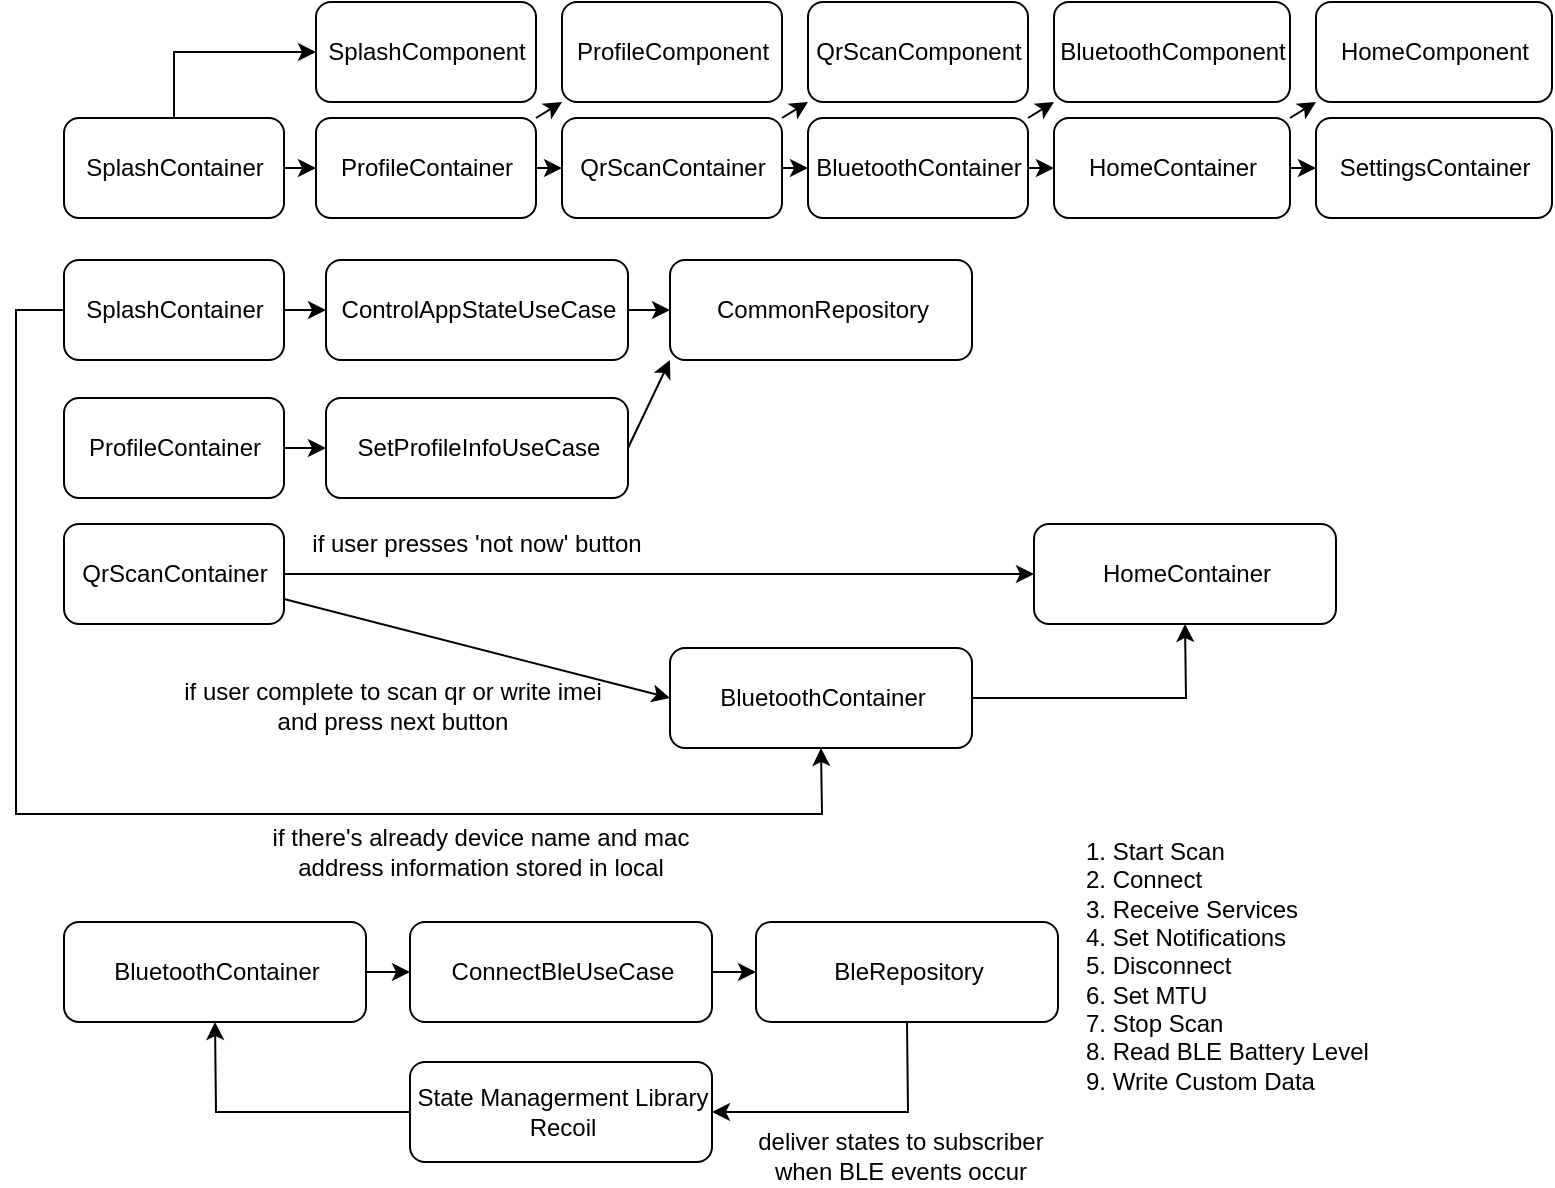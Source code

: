 <mxfile version="20.5.1" type="github">
  <diagram id="xHN224fqSu4WMB9eSKDm" name="Page-1">
    <mxGraphModel dx="1221" dy="644" grid="0" gridSize="10" guides="1" tooltips="1" connect="1" arrows="1" fold="1" page="1" pageScale="1" pageWidth="850" pageHeight="1100" math="0" shadow="0">
      <root>
        <mxCell id="0" />
        <mxCell id="1" parent="0" />
        <mxCell id="KzZJqGqhWcECbExBE_ah-1" value="SplashContainer" style="html=1;rounded=1;" vertex="1" parent="1">
          <mxGeometry x="53" y="310" width="110" height="50" as="geometry" />
        </mxCell>
        <mxCell id="KzZJqGqhWcECbExBE_ah-2" value="SplashComponent" style="html=1;rounded=1;" vertex="1" parent="1">
          <mxGeometry x="179" y="252" width="110" height="50" as="geometry" />
        </mxCell>
        <mxCell id="KzZJqGqhWcECbExBE_ah-3" value="ProfileContainer" style="html=1;rounded=1;" vertex="1" parent="1">
          <mxGeometry x="179" y="310" width="110" height="50" as="geometry" />
        </mxCell>
        <mxCell id="KzZJqGqhWcECbExBE_ah-4" value="ProfileComponent" style="html=1;rounded=1;" vertex="1" parent="1">
          <mxGeometry x="302" y="252" width="110" height="50" as="geometry" />
        </mxCell>
        <mxCell id="KzZJqGqhWcECbExBE_ah-5" value="QrScanContainer" style="html=1;rounded=1;" vertex="1" parent="1">
          <mxGeometry x="302" y="310" width="110" height="50" as="geometry" />
        </mxCell>
        <mxCell id="KzZJqGqhWcECbExBE_ah-6" value="QrScanComponent" style="html=1;rounded=1;" vertex="1" parent="1">
          <mxGeometry x="425" y="252" width="110" height="50" as="geometry" />
        </mxCell>
        <mxCell id="KzZJqGqhWcECbExBE_ah-7" value="BluetoothContainer" style="html=1;rounded=1;" vertex="1" parent="1">
          <mxGeometry x="425" y="310" width="110" height="50" as="geometry" />
        </mxCell>
        <mxCell id="KzZJqGqhWcECbExBE_ah-8" value="BluetoothComponent" style="html=1;rounded=1;" vertex="1" parent="1">
          <mxGeometry x="548" y="252" width="118" height="50" as="geometry" />
        </mxCell>
        <mxCell id="KzZJqGqhWcECbExBE_ah-9" value="HomeContainer" style="html=1;rounded=1;" vertex="1" parent="1">
          <mxGeometry x="548" y="310" width="118" height="50" as="geometry" />
        </mxCell>
        <mxCell id="KzZJqGqhWcECbExBE_ah-10" value="HomeComponent" style="html=1;rounded=1;" vertex="1" parent="1">
          <mxGeometry x="679" y="252" width="118" height="50" as="geometry" />
        </mxCell>
        <mxCell id="KzZJqGqhWcECbExBE_ah-11" value="SettingsContainer" style="html=1;rounded=1;" vertex="1" parent="1">
          <mxGeometry x="679" y="310" width="118" height="50" as="geometry" />
        </mxCell>
        <mxCell id="KzZJqGqhWcECbExBE_ah-12" value="" style="endArrow=classic;html=1;rounded=0;exitX=1;exitY=0.5;exitDx=0;exitDy=0;entryX=0;entryY=0.5;entryDx=0;entryDy=0;" edge="1" parent="1" source="KzZJqGqhWcECbExBE_ah-1" target="KzZJqGqhWcECbExBE_ah-3">
          <mxGeometry width="50" height="50" relative="1" as="geometry">
            <mxPoint x="398" y="529" as="sourcePoint" />
            <mxPoint x="448" y="479" as="targetPoint" />
          </mxGeometry>
        </mxCell>
        <mxCell id="KzZJqGqhWcECbExBE_ah-13" value="" style="endArrow=classic;html=1;rounded=0;exitX=1;exitY=0.5;exitDx=0;exitDy=0;entryX=0;entryY=0.5;entryDx=0;entryDy=0;" edge="1" parent="1" source="KzZJqGqhWcECbExBE_ah-3" target="KzZJqGqhWcECbExBE_ah-5">
          <mxGeometry width="50" height="50" relative="1" as="geometry">
            <mxPoint x="398" y="529" as="sourcePoint" />
            <mxPoint x="448" y="479" as="targetPoint" />
          </mxGeometry>
        </mxCell>
        <mxCell id="KzZJqGqhWcECbExBE_ah-14" value="" style="endArrow=classic;html=1;rounded=0;exitX=0.5;exitY=0;exitDx=0;exitDy=0;entryX=0;entryY=0.5;entryDx=0;entryDy=0;" edge="1" parent="1" source="KzZJqGqhWcECbExBE_ah-1" target="KzZJqGqhWcECbExBE_ah-2">
          <mxGeometry width="50" height="50" relative="1" as="geometry">
            <mxPoint x="398" y="529" as="sourcePoint" />
            <mxPoint x="448" y="479" as="targetPoint" />
            <Array as="points">
              <mxPoint x="108" y="277" />
            </Array>
          </mxGeometry>
        </mxCell>
        <mxCell id="KzZJqGqhWcECbExBE_ah-15" value="" style="endArrow=classic;html=1;rounded=0;exitX=1;exitY=0;exitDx=0;exitDy=0;entryX=0;entryY=1;entryDx=0;entryDy=0;" edge="1" parent="1" source="KzZJqGqhWcECbExBE_ah-3" target="KzZJqGqhWcECbExBE_ah-4">
          <mxGeometry width="50" height="50" relative="1" as="geometry">
            <mxPoint x="398" y="529" as="sourcePoint" />
            <mxPoint x="448" y="479" as="targetPoint" />
          </mxGeometry>
        </mxCell>
        <mxCell id="KzZJqGqhWcECbExBE_ah-16" value="" style="endArrow=classic;html=1;rounded=0;exitX=1;exitY=0.5;exitDx=0;exitDy=0;entryX=0;entryY=0.5;entryDx=0;entryDy=0;" edge="1" parent="1" source="KzZJqGqhWcECbExBE_ah-5" target="KzZJqGqhWcECbExBE_ah-7">
          <mxGeometry width="50" height="50" relative="1" as="geometry">
            <mxPoint x="398" y="529" as="sourcePoint" />
            <mxPoint x="448" y="479" as="targetPoint" />
          </mxGeometry>
        </mxCell>
        <mxCell id="KzZJqGqhWcECbExBE_ah-17" value="" style="endArrow=classic;html=1;rounded=0;exitX=1;exitY=0;exitDx=0;exitDy=0;entryX=0;entryY=1;entryDx=0;entryDy=0;" edge="1" parent="1" source="KzZJqGqhWcECbExBE_ah-5" target="KzZJqGqhWcECbExBE_ah-6">
          <mxGeometry width="50" height="50" relative="1" as="geometry">
            <mxPoint x="398" y="529" as="sourcePoint" />
            <mxPoint x="448" y="479" as="targetPoint" />
          </mxGeometry>
        </mxCell>
        <mxCell id="KzZJqGqhWcECbExBE_ah-18" value="" style="endArrow=classic;html=1;rounded=0;exitX=1;exitY=0.5;exitDx=0;exitDy=0;entryX=0;entryY=0.5;entryDx=0;entryDy=0;" edge="1" parent="1" source="KzZJqGqhWcECbExBE_ah-7" target="KzZJqGqhWcECbExBE_ah-9">
          <mxGeometry width="50" height="50" relative="1" as="geometry">
            <mxPoint x="398" y="529" as="sourcePoint" />
            <mxPoint x="448" y="479" as="targetPoint" />
          </mxGeometry>
        </mxCell>
        <mxCell id="KzZJqGqhWcECbExBE_ah-19" value="" style="endArrow=classic;html=1;rounded=0;entryX=0;entryY=1;entryDx=0;entryDy=0;exitX=1;exitY=0;exitDx=0;exitDy=0;" edge="1" parent="1" source="KzZJqGqhWcECbExBE_ah-7" target="KzZJqGqhWcECbExBE_ah-8">
          <mxGeometry width="50" height="50" relative="1" as="geometry">
            <mxPoint x="398" y="529" as="sourcePoint" />
            <mxPoint x="448" y="479" as="targetPoint" />
          </mxGeometry>
        </mxCell>
        <mxCell id="KzZJqGqhWcECbExBE_ah-20" value="" style="endArrow=classic;html=1;rounded=0;entryX=0;entryY=0.5;entryDx=0;entryDy=0;exitX=1;exitY=0.5;exitDx=0;exitDy=0;" edge="1" parent="1" source="KzZJqGqhWcECbExBE_ah-9" target="KzZJqGqhWcECbExBE_ah-11">
          <mxGeometry width="50" height="50" relative="1" as="geometry">
            <mxPoint x="398" y="529" as="sourcePoint" />
            <mxPoint x="448" y="479" as="targetPoint" />
          </mxGeometry>
        </mxCell>
        <mxCell id="KzZJqGqhWcECbExBE_ah-21" value="" style="endArrow=classic;html=1;rounded=0;entryX=0;entryY=1;entryDx=0;entryDy=0;" edge="1" parent="1" target="KzZJqGqhWcECbExBE_ah-10">
          <mxGeometry width="50" height="50" relative="1" as="geometry">
            <mxPoint x="666" y="310" as="sourcePoint" />
            <mxPoint x="448" y="479" as="targetPoint" />
          </mxGeometry>
        </mxCell>
        <mxCell id="KzZJqGqhWcECbExBE_ah-22" value="SplashContainer" style="html=1;rounded=1;" vertex="1" parent="1">
          <mxGeometry x="53" y="381" width="110" height="50" as="geometry" />
        </mxCell>
        <mxCell id="KzZJqGqhWcECbExBE_ah-23" value="ControlAppStateUseCase" style="html=1;rounded=1;" vertex="1" parent="1">
          <mxGeometry x="184" y="381" width="151" height="50" as="geometry" />
        </mxCell>
        <mxCell id="KzZJqGqhWcECbExBE_ah-24" value="CommonRepository" style="html=1;rounded=1;" vertex="1" parent="1">
          <mxGeometry x="356" y="381" width="151" height="50" as="geometry" />
        </mxCell>
        <mxCell id="KzZJqGqhWcECbExBE_ah-25" value="" style="endArrow=classic;html=1;rounded=0;exitX=1;exitY=0.5;exitDx=0;exitDy=0;entryX=0;entryY=0.5;entryDx=0;entryDy=0;" edge="1" parent="1" source="KzZJqGqhWcECbExBE_ah-22" target="KzZJqGqhWcECbExBE_ah-23">
          <mxGeometry width="50" height="50" relative="1" as="geometry">
            <mxPoint x="398" y="411" as="sourcePoint" />
            <mxPoint x="448" y="361" as="targetPoint" />
          </mxGeometry>
        </mxCell>
        <mxCell id="KzZJqGqhWcECbExBE_ah-26" value="" style="endArrow=classic;html=1;rounded=0;exitX=1;exitY=0.5;exitDx=0;exitDy=0;entryX=0;entryY=0.5;entryDx=0;entryDy=0;" edge="1" parent="1" source="KzZJqGqhWcECbExBE_ah-23" target="KzZJqGqhWcECbExBE_ah-24">
          <mxGeometry width="50" height="50" relative="1" as="geometry">
            <mxPoint x="398" y="411" as="sourcePoint" />
            <mxPoint x="448" y="361" as="targetPoint" />
          </mxGeometry>
        </mxCell>
        <mxCell id="KzZJqGqhWcECbExBE_ah-27" value="ProfileContainer" style="html=1;rounded=1;" vertex="1" parent="1">
          <mxGeometry x="53" y="450" width="110" height="50" as="geometry" />
        </mxCell>
        <mxCell id="KzZJqGqhWcECbExBE_ah-28" value="SetProfileInfoUseCase" style="html=1;rounded=1;" vertex="1" parent="1">
          <mxGeometry x="184" y="450" width="151" height="50" as="geometry" />
        </mxCell>
        <mxCell id="KzZJqGqhWcECbExBE_ah-30" value="" style="endArrow=classic;html=1;rounded=0;exitX=1;exitY=0.5;exitDx=0;exitDy=0;entryX=0;entryY=0.5;entryDx=0;entryDy=0;" edge="1" parent="1" source="KzZJqGqhWcECbExBE_ah-27" target="KzZJqGqhWcECbExBE_ah-28">
          <mxGeometry width="50" height="50" relative="1" as="geometry">
            <mxPoint x="398" y="480" as="sourcePoint" />
            <mxPoint x="448" y="430" as="targetPoint" />
          </mxGeometry>
        </mxCell>
        <mxCell id="KzZJqGqhWcECbExBE_ah-31" value="" style="endArrow=classic;html=1;rounded=0;exitX=1;exitY=0.5;exitDx=0;exitDy=0;entryX=0;entryY=1;entryDx=0;entryDy=0;" edge="1" parent="1" source="KzZJqGqhWcECbExBE_ah-28" target="KzZJqGqhWcECbExBE_ah-24">
          <mxGeometry width="50" height="50" relative="1" as="geometry">
            <mxPoint x="398" y="480" as="sourcePoint" />
            <mxPoint x="356" y="475" as="targetPoint" />
          </mxGeometry>
        </mxCell>
        <mxCell id="KzZJqGqhWcECbExBE_ah-32" value="QrScanContainer" style="html=1;rounded=1;" vertex="1" parent="1">
          <mxGeometry x="53" y="513" width="110" height="50" as="geometry" />
        </mxCell>
        <mxCell id="KzZJqGqhWcECbExBE_ah-33" value="HomeContainer" style="html=1;rounded=1;" vertex="1" parent="1">
          <mxGeometry x="538" y="513" width="151" height="50" as="geometry" />
        </mxCell>
        <mxCell id="KzZJqGqhWcECbExBE_ah-34" value="BluetoothContainer" style="html=1;rounded=1;" vertex="1" parent="1">
          <mxGeometry x="356" y="575" width="151" height="50" as="geometry" />
        </mxCell>
        <mxCell id="KzZJqGqhWcECbExBE_ah-35" value="" style="endArrow=classic;html=1;rounded=0;exitX=1;exitY=0.5;exitDx=0;exitDy=0;entryX=0;entryY=0.5;entryDx=0;entryDy=0;" edge="1" parent="1" source="KzZJqGqhWcECbExBE_ah-32" target="KzZJqGqhWcECbExBE_ah-33">
          <mxGeometry width="50" height="50" relative="1" as="geometry">
            <mxPoint x="398" y="543" as="sourcePoint" />
            <mxPoint x="448" y="493" as="targetPoint" />
          </mxGeometry>
        </mxCell>
        <mxCell id="KzZJqGqhWcECbExBE_ah-37" value="" style="endArrow=classic;html=1;rounded=0;exitX=1;exitY=0.75;exitDx=0;exitDy=0;entryX=0;entryY=0.5;entryDx=0;entryDy=0;" edge="1" parent="1" source="KzZJqGqhWcECbExBE_ah-32" target="KzZJqGqhWcECbExBE_ah-34">
          <mxGeometry width="50" height="50" relative="1" as="geometry">
            <mxPoint x="166" y="606" as="sourcePoint" />
            <mxPoint x="359" y="606" as="targetPoint" />
          </mxGeometry>
        </mxCell>
        <mxCell id="KzZJqGqhWcECbExBE_ah-38" value="if user complete to scan qr or write imei and press next button" style="text;html=1;strokeColor=none;fillColor=none;align=center;verticalAlign=middle;whiteSpace=wrap;rounded=0;" vertex="1" parent="1">
          <mxGeometry x="106" y="589" width="223" height="30" as="geometry" />
        </mxCell>
        <mxCell id="KzZJqGqhWcECbExBE_ah-39" value="if user presses &#39;not now&#39; button" style="text;html=1;strokeColor=none;fillColor=none;align=center;verticalAlign=middle;whiteSpace=wrap;rounded=0;" vertex="1" parent="1">
          <mxGeometry x="148" y="508" width="223" height="30" as="geometry" />
        </mxCell>
        <mxCell id="KzZJqGqhWcECbExBE_ah-40" value="" style="endArrow=classic;html=1;rounded=0;exitX=0;exitY=0.5;exitDx=0;exitDy=0;entryX=0.5;entryY=1;entryDx=0;entryDy=0;" edge="1" parent="1" source="KzZJqGqhWcECbExBE_ah-22" target="KzZJqGqhWcECbExBE_ah-34">
          <mxGeometry width="50" height="50" relative="1" as="geometry">
            <mxPoint x="398" y="494" as="sourcePoint" />
            <mxPoint x="448" y="444" as="targetPoint" />
            <Array as="points">
              <mxPoint x="29" y="406" />
              <mxPoint x="29" y="658" />
              <mxPoint x="432" y="658" />
            </Array>
          </mxGeometry>
        </mxCell>
        <mxCell id="KzZJqGqhWcECbExBE_ah-41" value="if there&#39;s already device name and mac address information stored in local" style="text;html=1;strokeColor=none;fillColor=none;align=center;verticalAlign=middle;whiteSpace=wrap;rounded=0;" vertex="1" parent="1">
          <mxGeometry x="150" y="662" width="223" height="30" as="geometry" />
        </mxCell>
        <mxCell id="KzZJqGqhWcECbExBE_ah-42" value="" style="endArrow=classic;html=1;rounded=0;exitX=1;exitY=0.5;exitDx=0;exitDy=0;entryX=0.5;entryY=1;entryDx=0;entryDy=0;" edge="1" parent="1" source="KzZJqGqhWcECbExBE_ah-34" target="KzZJqGqhWcECbExBE_ah-33">
          <mxGeometry width="50" height="50" relative="1" as="geometry">
            <mxPoint x="398" y="494" as="sourcePoint" />
            <mxPoint x="448" y="444" as="targetPoint" />
            <Array as="points">
              <mxPoint x="614" y="600" />
            </Array>
          </mxGeometry>
        </mxCell>
        <mxCell id="KzZJqGqhWcECbExBE_ah-43" value="BluetoothContainer" style="html=1;rounded=1;" vertex="1" parent="1">
          <mxGeometry x="53" y="712" width="151" height="50" as="geometry" />
        </mxCell>
        <mxCell id="KzZJqGqhWcECbExBE_ah-44" value="ConnectBleUseCase" style="html=1;rounded=1;" vertex="1" parent="1">
          <mxGeometry x="226" y="712" width="151" height="50" as="geometry" />
        </mxCell>
        <mxCell id="KzZJqGqhWcECbExBE_ah-45" value="BleRepository" style="html=1;rounded=1;" vertex="1" parent="1">
          <mxGeometry x="399" y="712" width="151" height="50" as="geometry" />
        </mxCell>
        <mxCell id="KzZJqGqhWcECbExBE_ah-46" value="State Managerment Library&lt;br&gt;Recoil" style="html=1;rounded=1;" vertex="1" parent="1">
          <mxGeometry x="226" y="782" width="151" height="50" as="geometry" />
        </mxCell>
        <mxCell id="KzZJqGqhWcECbExBE_ah-47" value="" style="endArrow=classic;html=1;rounded=0;exitX=1;exitY=0.5;exitDx=0;exitDy=0;entryX=0;entryY=0.5;entryDx=0;entryDy=0;" edge="1" parent="1" source="KzZJqGqhWcECbExBE_ah-43" target="KzZJqGqhWcECbExBE_ah-44">
          <mxGeometry width="50" height="50" relative="1" as="geometry">
            <mxPoint x="398" y="660" as="sourcePoint" />
            <mxPoint x="448" y="610" as="targetPoint" />
          </mxGeometry>
        </mxCell>
        <mxCell id="KzZJqGqhWcECbExBE_ah-48" value="" style="endArrow=classic;html=1;rounded=0;exitX=1;exitY=0.5;exitDx=0;exitDy=0;entryX=0;entryY=0.5;entryDx=0;entryDy=0;" edge="1" parent="1" source="KzZJqGqhWcECbExBE_ah-44" target="KzZJqGqhWcECbExBE_ah-45">
          <mxGeometry width="50" height="50" relative="1" as="geometry">
            <mxPoint x="398" y="660" as="sourcePoint" />
            <mxPoint x="448" y="610" as="targetPoint" />
          </mxGeometry>
        </mxCell>
        <mxCell id="KzZJqGqhWcECbExBE_ah-49" value="" style="endArrow=classic;html=1;rounded=0;exitX=0.5;exitY=1;exitDx=0;exitDy=0;entryX=1;entryY=0.5;entryDx=0;entryDy=0;" edge="1" parent="1" source="KzZJqGqhWcECbExBE_ah-45" target="KzZJqGqhWcECbExBE_ah-46">
          <mxGeometry width="50" height="50" relative="1" as="geometry">
            <mxPoint x="398" y="660" as="sourcePoint" />
            <mxPoint x="448" y="610" as="targetPoint" />
            <Array as="points">
              <mxPoint x="475" y="807" />
            </Array>
          </mxGeometry>
        </mxCell>
        <mxCell id="KzZJqGqhWcECbExBE_ah-50" value="" style="endArrow=classic;html=1;rounded=0;exitX=0;exitY=0.5;exitDx=0;exitDy=0;entryX=0.5;entryY=1;entryDx=0;entryDy=0;" edge="1" parent="1" source="KzZJqGqhWcECbExBE_ah-46" target="KzZJqGqhWcECbExBE_ah-43">
          <mxGeometry width="50" height="50" relative="1" as="geometry">
            <mxPoint x="398" y="660" as="sourcePoint" />
            <mxPoint x="448" y="610" as="targetPoint" />
            <Array as="points">
              <mxPoint x="129" y="807" />
            </Array>
          </mxGeometry>
        </mxCell>
        <mxCell id="KzZJqGqhWcECbExBE_ah-51" value="deliver states to subscriber &lt;br&gt;when BLE events occur" style="text;html=1;strokeColor=none;fillColor=none;align=center;verticalAlign=middle;whiteSpace=wrap;rounded=0;" vertex="1" parent="1">
          <mxGeometry x="393" y="814" width="157" height="30" as="geometry" />
        </mxCell>
        <mxCell id="KzZJqGqhWcECbExBE_ah-52" value="1. Start Scan&lt;br&gt;2. Connect&lt;br&gt;3. Receive Services&lt;br&gt;4. Set Notifications&lt;br&gt;5. Disconnect&lt;br&gt;6. Set MTU&lt;br&gt;7. Stop Scan&lt;br&gt;8. Read BLE Battery Level&lt;br&gt;&lt;div style=&quot;&quot;&gt;&lt;span style=&quot;background-color: initial;&quot;&gt;9. Write Custom Data&lt;/span&gt;&lt;/div&gt;" style="text;html=1;strokeColor=none;fillColor=none;align=left;verticalAlign=middle;whiteSpace=wrap;rounded=0;" vertex="1" parent="1">
          <mxGeometry x="562" y="662" width="157" height="143" as="geometry" />
        </mxCell>
      </root>
    </mxGraphModel>
  </diagram>
</mxfile>
